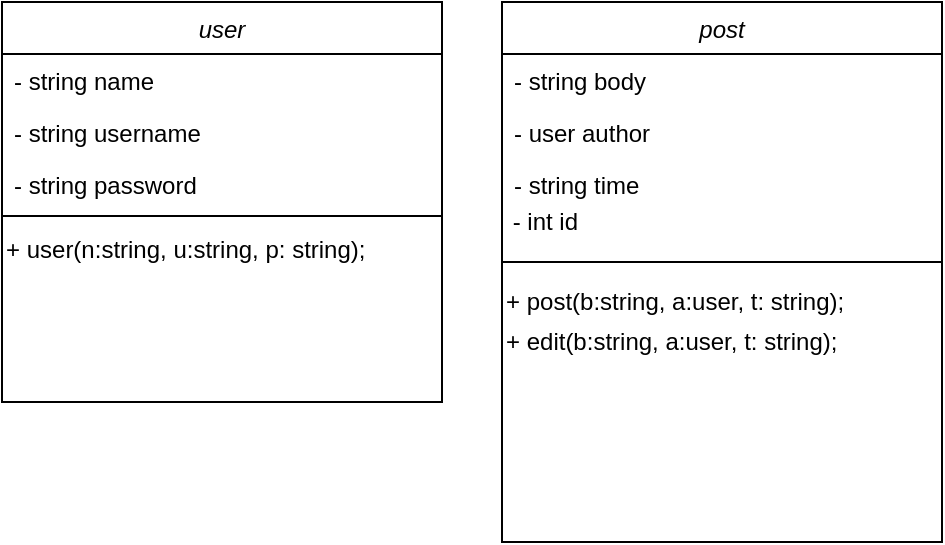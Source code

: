 <mxfile version="13.8.0" type="github">
  <diagram id="C5RBs43oDa-KdzZeNtuy" name="Page-1">
    <mxGraphModel dx="1037" dy="620" grid="1" gridSize="10" guides="1" tooltips="1" connect="1" arrows="1" fold="1" page="1" pageScale="1" pageWidth="827" pageHeight="1169" math="0" shadow="0">
      <root>
        <mxCell id="WIyWlLk6GJQsqaUBKTNV-0" />
        <mxCell id="WIyWlLk6GJQsqaUBKTNV-1" parent="WIyWlLk6GJQsqaUBKTNV-0" />
        <mxCell id="zkfFHV4jXpPFQw0GAbJ--0" value="user" style="swimlane;fontStyle=2;align=center;verticalAlign=top;childLayout=stackLayout;horizontal=1;startSize=26;horizontalStack=0;resizeParent=1;resizeLast=0;collapsible=1;marginBottom=0;rounded=0;shadow=0;strokeWidth=1;" parent="WIyWlLk6GJQsqaUBKTNV-1" vertex="1">
          <mxGeometry x="220" y="120" width="220" height="200" as="geometry">
            <mxRectangle x="220" y="120" width="160" height="26" as="alternateBounds" />
          </mxGeometry>
        </mxCell>
        <mxCell id="zkfFHV4jXpPFQw0GAbJ--1" value="- string name" style="text;align=left;verticalAlign=top;spacingLeft=4;spacingRight=4;overflow=hidden;rotatable=0;points=[[0,0.5],[1,0.5]];portConstraint=eastwest;" parent="zkfFHV4jXpPFQw0GAbJ--0" vertex="1">
          <mxGeometry y="26" width="220" height="26" as="geometry" />
        </mxCell>
        <mxCell id="zkfFHV4jXpPFQw0GAbJ--2" value="- string username" style="text;align=left;verticalAlign=top;spacingLeft=4;spacingRight=4;overflow=hidden;rotatable=0;points=[[0,0.5],[1,0.5]];portConstraint=eastwest;rounded=0;shadow=0;html=0;" parent="zkfFHV4jXpPFQw0GAbJ--0" vertex="1">
          <mxGeometry y="52" width="220" height="26" as="geometry" />
        </mxCell>
        <mxCell id="zkfFHV4jXpPFQw0GAbJ--3" value="- string password" style="text;align=left;verticalAlign=top;spacingLeft=4;spacingRight=4;overflow=hidden;rotatable=0;points=[[0,0.5],[1,0.5]];portConstraint=eastwest;rounded=0;shadow=0;html=0;" parent="zkfFHV4jXpPFQw0GAbJ--0" vertex="1">
          <mxGeometry y="78" width="220" height="22" as="geometry" />
        </mxCell>
        <mxCell id="zkfFHV4jXpPFQw0GAbJ--4" value="" style="line;html=1;strokeWidth=1;align=left;verticalAlign=middle;spacingTop=-1;spacingLeft=3;spacingRight=3;rotatable=0;labelPosition=right;points=[];portConstraint=eastwest;" parent="zkfFHV4jXpPFQw0GAbJ--0" vertex="1">
          <mxGeometry y="100" width="220" height="14" as="geometry" />
        </mxCell>
        <mxCell id="Sw8ZUtSiQkh7nKTKEAph-11" value="+ user(n:string, u:string, p: string);" style="text;html=1;align=left;verticalAlign=middle;resizable=0;points=[];autosize=1;rotation=0;" vertex="1" parent="zkfFHV4jXpPFQw0GAbJ--0">
          <mxGeometry y="114" width="220" height="20" as="geometry" />
        </mxCell>
        <mxCell id="Sw8ZUtSiQkh7nKTKEAph-15" value="post" style="swimlane;fontStyle=2;align=center;verticalAlign=top;childLayout=stackLayout;horizontal=1;startSize=26;horizontalStack=0;resizeParent=1;resizeLast=0;collapsible=1;marginBottom=0;rounded=0;shadow=0;strokeWidth=1;" vertex="1" parent="WIyWlLk6GJQsqaUBKTNV-1">
          <mxGeometry x="470" y="120" width="220" height="270" as="geometry">
            <mxRectangle x="220" y="120" width="160" height="26" as="alternateBounds" />
          </mxGeometry>
        </mxCell>
        <mxCell id="Sw8ZUtSiQkh7nKTKEAph-16" value="- string body" style="text;align=left;verticalAlign=top;spacingLeft=4;spacingRight=4;overflow=hidden;rotatable=0;points=[[0,0.5],[1,0.5]];portConstraint=eastwest;" vertex="1" parent="Sw8ZUtSiQkh7nKTKEAph-15">
          <mxGeometry y="26" width="220" height="26" as="geometry" />
        </mxCell>
        <mxCell id="Sw8ZUtSiQkh7nKTKEAph-17" value="- user author" style="text;align=left;verticalAlign=top;spacingLeft=4;spacingRight=4;overflow=hidden;rotatable=0;points=[[0,0.5],[1,0.5]];portConstraint=eastwest;rounded=0;shadow=0;html=0;" vertex="1" parent="Sw8ZUtSiQkh7nKTKEAph-15">
          <mxGeometry y="52" width="220" height="26" as="geometry" />
        </mxCell>
        <mxCell id="Sw8ZUtSiQkh7nKTKEAph-18" value="- string time" style="text;align=left;verticalAlign=top;spacingLeft=4;spacingRight=4;overflow=hidden;rotatable=0;points=[[0,0.5],[1,0.5]];portConstraint=eastwest;rounded=0;shadow=0;html=0;" vertex="1" parent="Sw8ZUtSiQkh7nKTKEAph-15">
          <mxGeometry y="78" width="220" height="22" as="geometry" />
        </mxCell>
        <mxCell id="Sw8ZUtSiQkh7nKTKEAph-24" value="&amp;nbsp;- int id" style="text;html=1;align=left;verticalAlign=middle;resizable=0;points=[];autosize=1;rotation=0;" vertex="1" parent="Sw8ZUtSiQkh7nKTKEAph-15">
          <mxGeometry y="100" width="220" height="20" as="geometry" />
        </mxCell>
        <mxCell id="Sw8ZUtSiQkh7nKTKEAph-19" value="" style="line;html=1;strokeWidth=1;align=left;verticalAlign=middle;spacingTop=-1;spacingLeft=3;spacingRight=3;rotatable=0;labelPosition=right;points=[];portConstraint=eastwest;" vertex="1" parent="Sw8ZUtSiQkh7nKTKEAph-15">
          <mxGeometry y="120" width="220" height="20" as="geometry" />
        </mxCell>
        <mxCell id="Sw8ZUtSiQkh7nKTKEAph-20" value="+ post(b:string, a:user, t: string);" style="text;html=1;align=left;verticalAlign=middle;resizable=0;points=[];autosize=1;rotation=0;" vertex="1" parent="Sw8ZUtSiQkh7nKTKEAph-15">
          <mxGeometry y="140" width="220" height="20" as="geometry" />
        </mxCell>
        <mxCell id="Sw8ZUtSiQkh7nKTKEAph-21" value="+ edit(b:string, a:user, t: string);" style="text;html=1;align=left;verticalAlign=middle;resizable=0;points=[];autosize=1;rotation=0;" vertex="1" parent="Sw8ZUtSiQkh7nKTKEAph-15">
          <mxGeometry y="160" width="220" height="20" as="geometry" />
        </mxCell>
      </root>
    </mxGraphModel>
  </diagram>
</mxfile>
